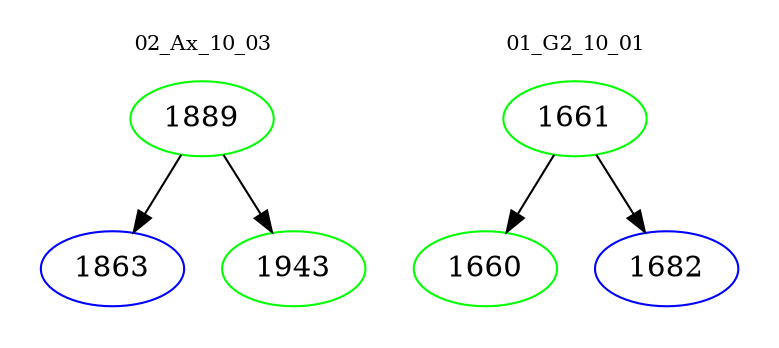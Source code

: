 digraph{
subgraph cluster_0 {
color = white
label = "02_Ax_10_03";
fontsize=10;
T0_1889 [label="1889", color="green"]
T0_1889 -> T0_1863 [color="black"]
T0_1863 [label="1863", color="blue"]
T0_1889 -> T0_1943 [color="black"]
T0_1943 [label="1943", color="green"]
}
subgraph cluster_1 {
color = white
label = "01_G2_10_01";
fontsize=10;
T1_1661 [label="1661", color="green"]
T1_1661 -> T1_1660 [color="black"]
T1_1660 [label="1660", color="green"]
T1_1661 -> T1_1682 [color="black"]
T1_1682 [label="1682", color="blue"]
}
}
